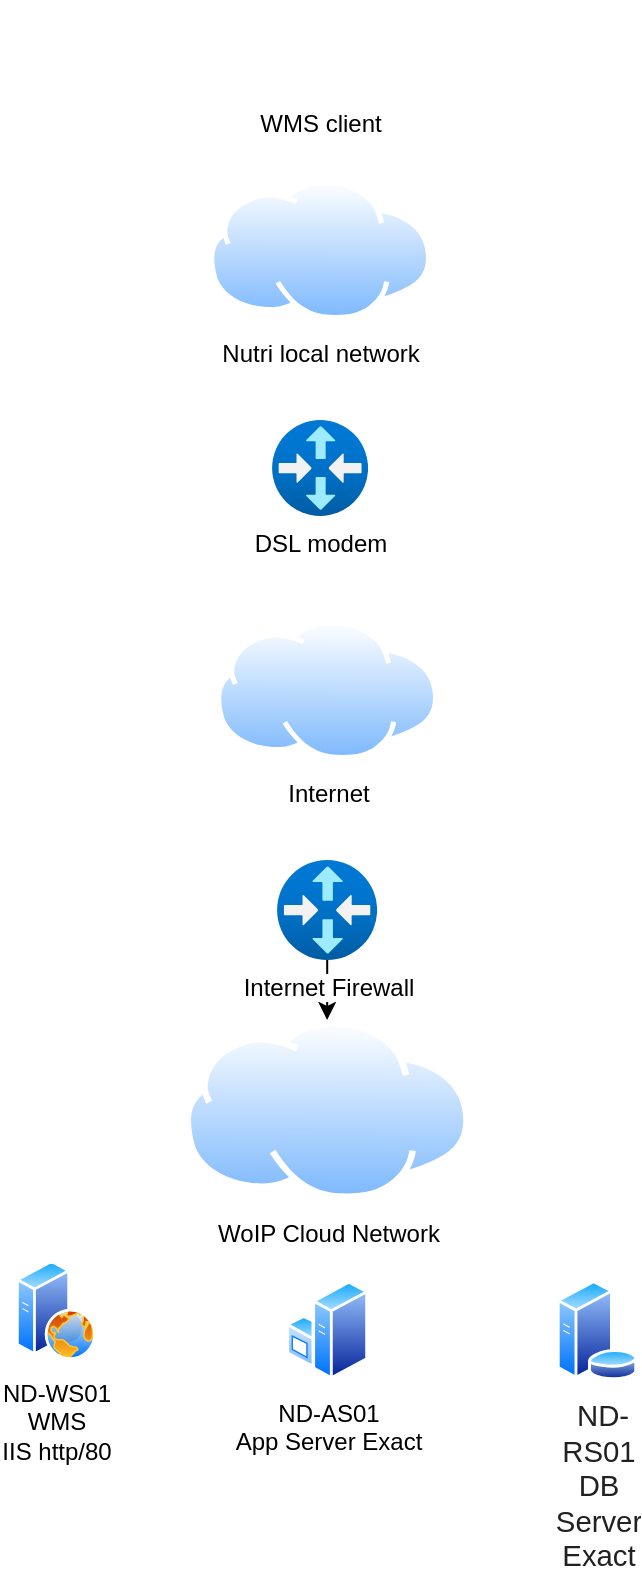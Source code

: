 <mxfile version="24.4.13" type="github">
  <diagram name="Page-1" id="x-4lfFE1bHsVELgbJs9u">
    <mxGraphModel dx="2074" dy="1098" grid="1" gridSize="10" guides="1" tooltips="1" connect="1" arrows="1" fold="1" page="1" pageScale="1" pageWidth="850" pageHeight="1100" math="0" shadow="0">
      <root>
        <mxCell id="0" />
        <mxCell id="1" parent="0" />
        <mxCell id="BqbNoxISk8H6lMRw6kgT-4" value="WoIP Cloud Network" style="image;aspect=fixed;perimeter=ellipsePerimeter;html=1;align=center;shadow=0;dashed=0;spacingTop=3;image=img/lib/active_directory/internet_cloud.svg;" vertex="1" parent="1">
          <mxGeometry x="404.13" y="650" width="142.86" height="90" as="geometry" />
        </mxCell>
        <mxCell id="BqbNoxISk8H6lMRw6kgT-5" value="Nutri local network" style="image;aspect=fixed;perimeter=ellipsePerimeter;html=1;align=center;shadow=0;dashed=0;spacingTop=3;image=img/lib/active_directory/internet_cloud.svg;" vertex="1" parent="1">
          <mxGeometry x="416.5" y="230" width="111.11" height="70" as="geometry" />
        </mxCell>
        <mxCell id="BqbNoxISk8H6lMRw6kgT-26" value="" style="edgeStyle=orthogonalEdgeStyle;rounded=0;orthogonalLoop=1;jettySize=auto;html=1;" edge="1" parent="1" source="BqbNoxISk8H6lMRw6kgT-9" target="BqbNoxISk8H6lMRw6kgT-4">
          <mxGeometry relative="1" as="geometry" />
        </mxCell>
        <mxCell id="BqbNoxISk8H6lMRw6kgT-9" value="Internet Firewall" style="image;aspect=fixed;html=1;points=[];align=center;fontSize=12;image=img/lib/azure2/networking/Virtual_Router.svg;" vertex="1" parent="1">
          <mxGeometry x="450.55" y="570" width="50" height="50" as="geometry" />
        </mxCell>
        <mxCell id="BqbNoxISk8H6lMRw6kgT-11" value="&lt;span style=&quot;color: rgb(33, 33, 33); font-family: Calibri, sans-serif, serif, EmojiFont; font-size: 14.667px; text-align: start; text-wrap: wrap;&quot;&gt;&amp;nbsp;ND-RS01&lt;/span&gt;&lt;div&gt;&lt;span style=&quot;color: rgb(33, 33, 33); font-family: Calibri, sans-serif, serif, EmojiFont; font-size: 14.667px; text-align: start; text-wrap: wrap;&quot;&gt;DB Server Exact&lt;/span&gt;&lt;/div&gt;" style="image;aspect=fixed;perimeter=ellipsePerimeter;html=1;align=center;shadow=0;dashed=0;spacingTop=3;image=img/lib/active_directory/database_server.svg;" vertex="1" parent="1">
          <mxGeometry x="590" y="780" width="41" height="50" as="geometry" />
        </mxCell>
        <mxCell id="BqbNoxISk8H6lMRw6kgT-16" value="ND-AS01&lt;div&gt;App Server Exact&lt;/div&gt;" style="image;aspect=fixed;perimeter=ellipsePerimeter;html=1;align=center;shadow=0;dashed=0;spacingTop=3;image=img/lib/active_directory/windows_server.svg;" vertex="1" parent="1">
          <mxGeometry x="455.05" y="780" width="41" height="50" as="geometry" />
        </mxCell>
        <mxCell id="BqbNoxISk8H6lMRw6kgT-19" value="ND-WS01&lt;div&gt;WMS&lt;/div&gt;&lt;div&gt;IIS http/80&lt;/div&gt;" style="image;aspect=fixed;perimeter=ellipsePerimeter;html=1;align=center;shadow=0;dashed=0;spacingTop=3;image=img/lib/active_directory/web_server.svg;" vertex="1" parent="1">
          <mxGeometry x="320" y="770" width="40" height="50" as="geometry" />
        </mxCell>
        <mxCell id="BqbNoxISk8H6lMRw6kgT-20" value="WMS client" style="shape=image;html=1;verticalAlign=top;verticalLabelPosition=bottom;labelBackgroundColor=#ffffff;imageAspect=0;aspect=fixed;image=https://cdn1.iconfinder.com/data/icons/CrystalClear/48x48/devices/handheld.png" vertex="1" parent="1">
          <mxGeometry x="448.05" y="140" width="48" height="48" as="geometry" />
        </mxCell>
        <mxCell id="BqbNoxISk8H6lMRw6kgT-24" value="DSL modem" style="image;aspect=fixed;html=1;points=[];align=center;fontSize=12;image=img/lib/azure2/networking/Virtual_Router.svg;" vertex="1" parent="1">
          <mxGeometry x="448.05" y="350" width="48" height="48" as="geometry" />
        </mxCell>
        <mxCell id="BqbNoxISk8H6lMRw6kgT-25" value="Internet" style="image;aspect=fixed;perimeter=ellipsePerimeter;html=1;align=center;shadow=0;dashed=0;spacingTop=3;image=img/lib/active_directory/internet_cloud.svg;" vertex="1" parent="1">
          <mxGeometry x="420" y="450" width="111.11" height="70" as="geometry" />
        </mxCell>
      </root>
    </mxGraphModel>
  </diagram>
</mxfile>
